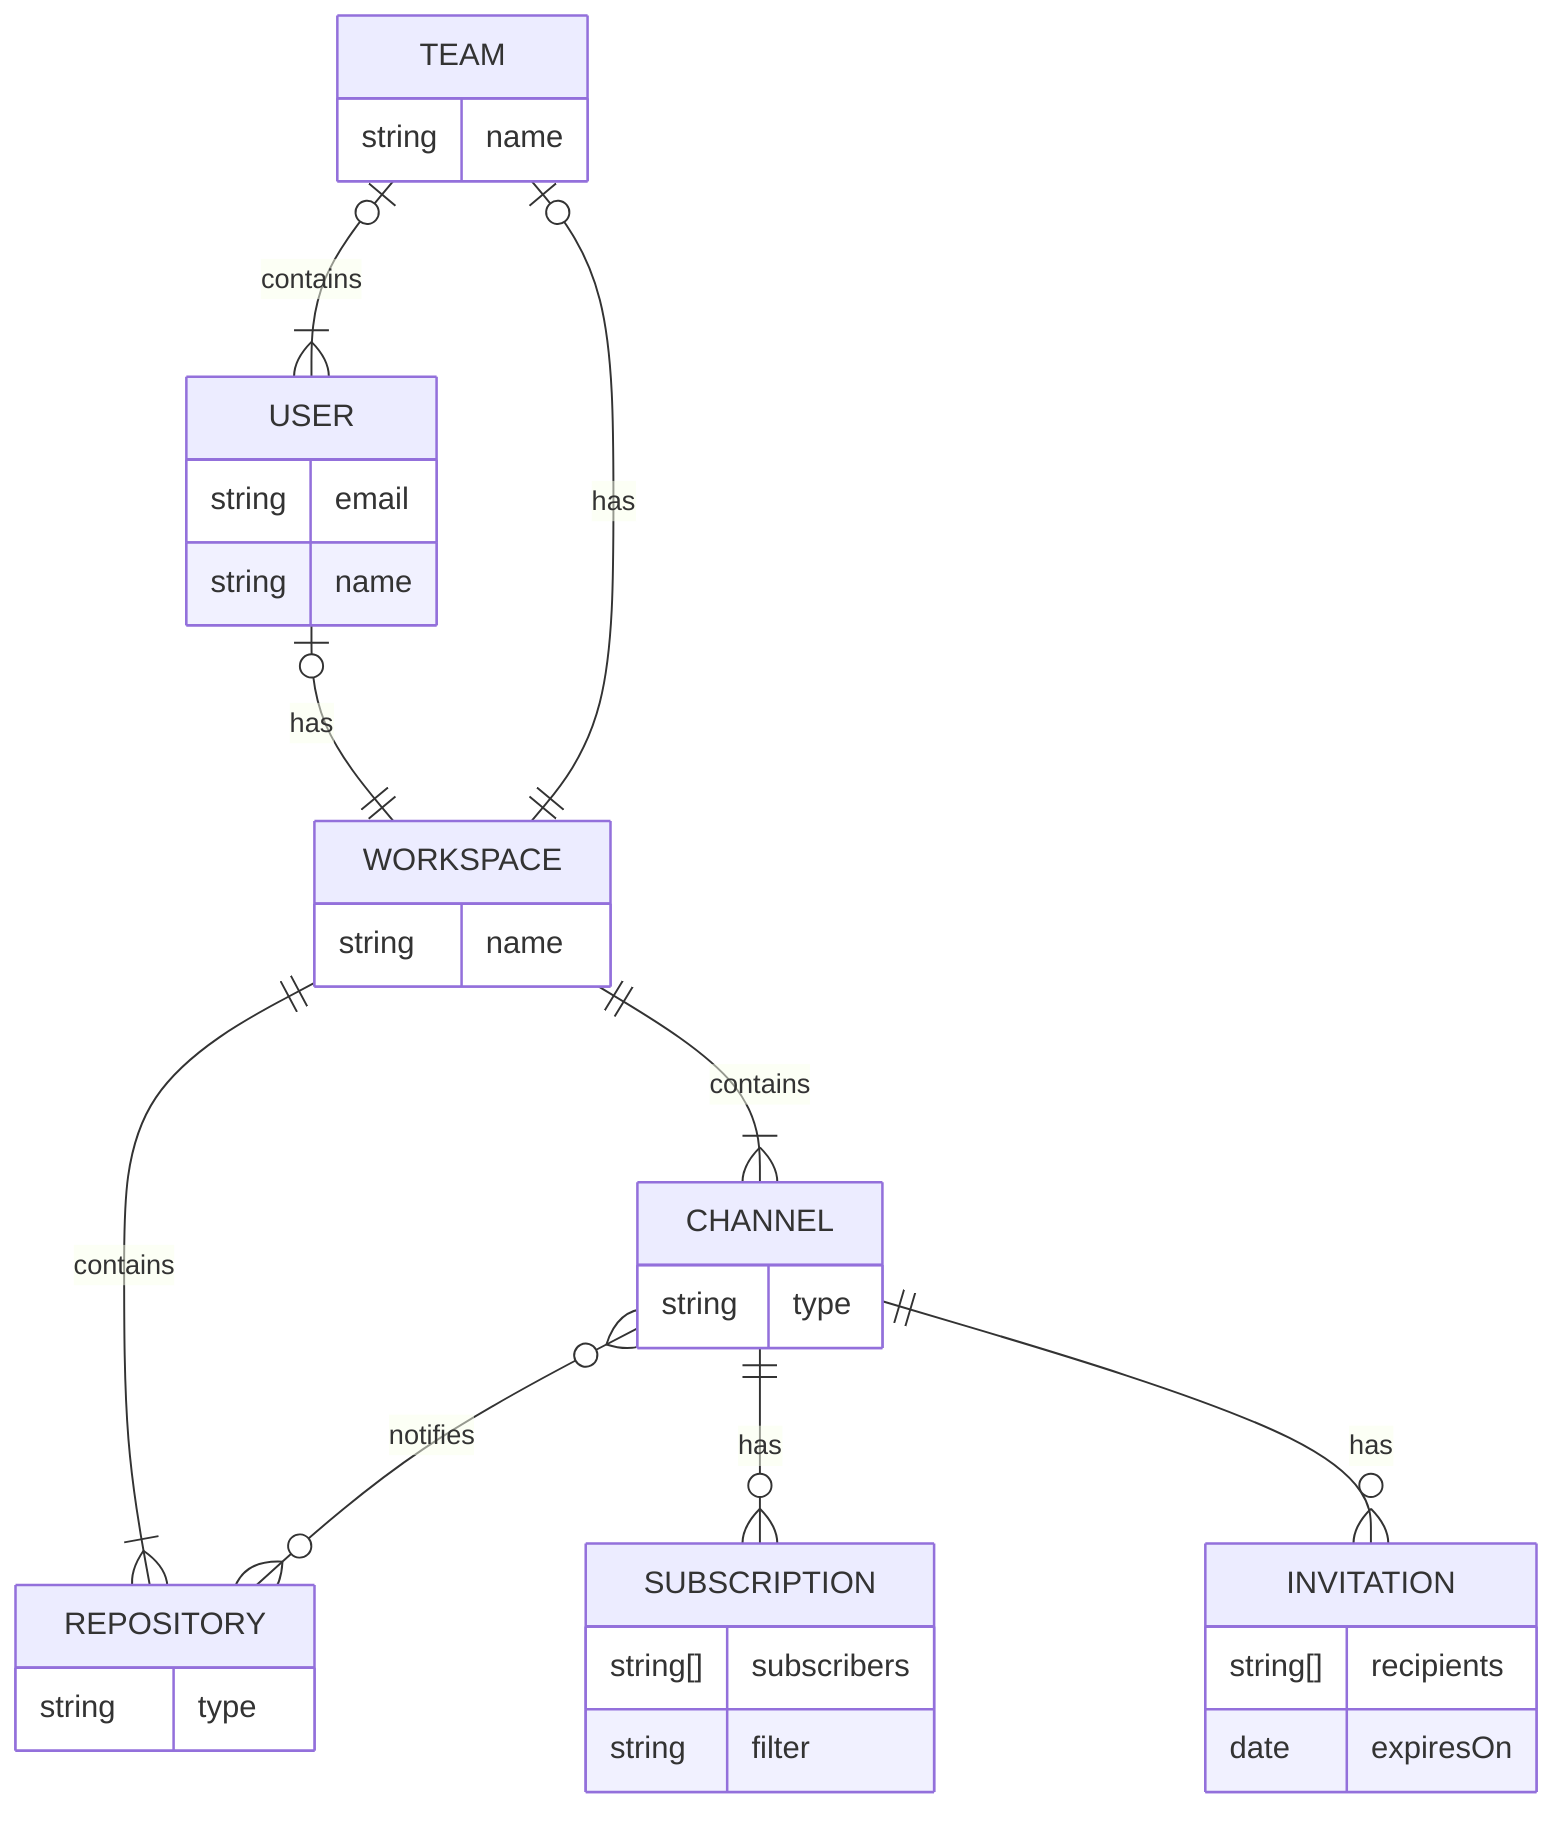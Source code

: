 erDiagram
    WORKSPACE 1 to 1+ REPOSITORY: contains
    WORKSPACE 1 to 1+ CHANNEL: contains
    WORKSPACE {
        string name
    }
    REPOSITORY {
        string type
    }
    CHANNEL 0+ to 0+ REPOSITORY: notifies
    CHANNEL 1 to 0+ SUBSCRIPTION: has
    CHANNEL 1 to 0+ INVITATION: has
    CHANNEL {
        string type
    }
    SUBSCRIPTION
    SUBSCRIPTION {
        string[] subscribers
        string filter
    }
    INVITATION
    INVITATION {
        string[] recipients
        date expiresOn
    }
    USER one or zero to 1 WORKSPACE: has
    USER {
        string email
        string name
    }
    TEAM one or zero to 1 WORKSPACE: has
    TEAM one or zero to 1+ USER: contains
    TEAM {
        string name
    }